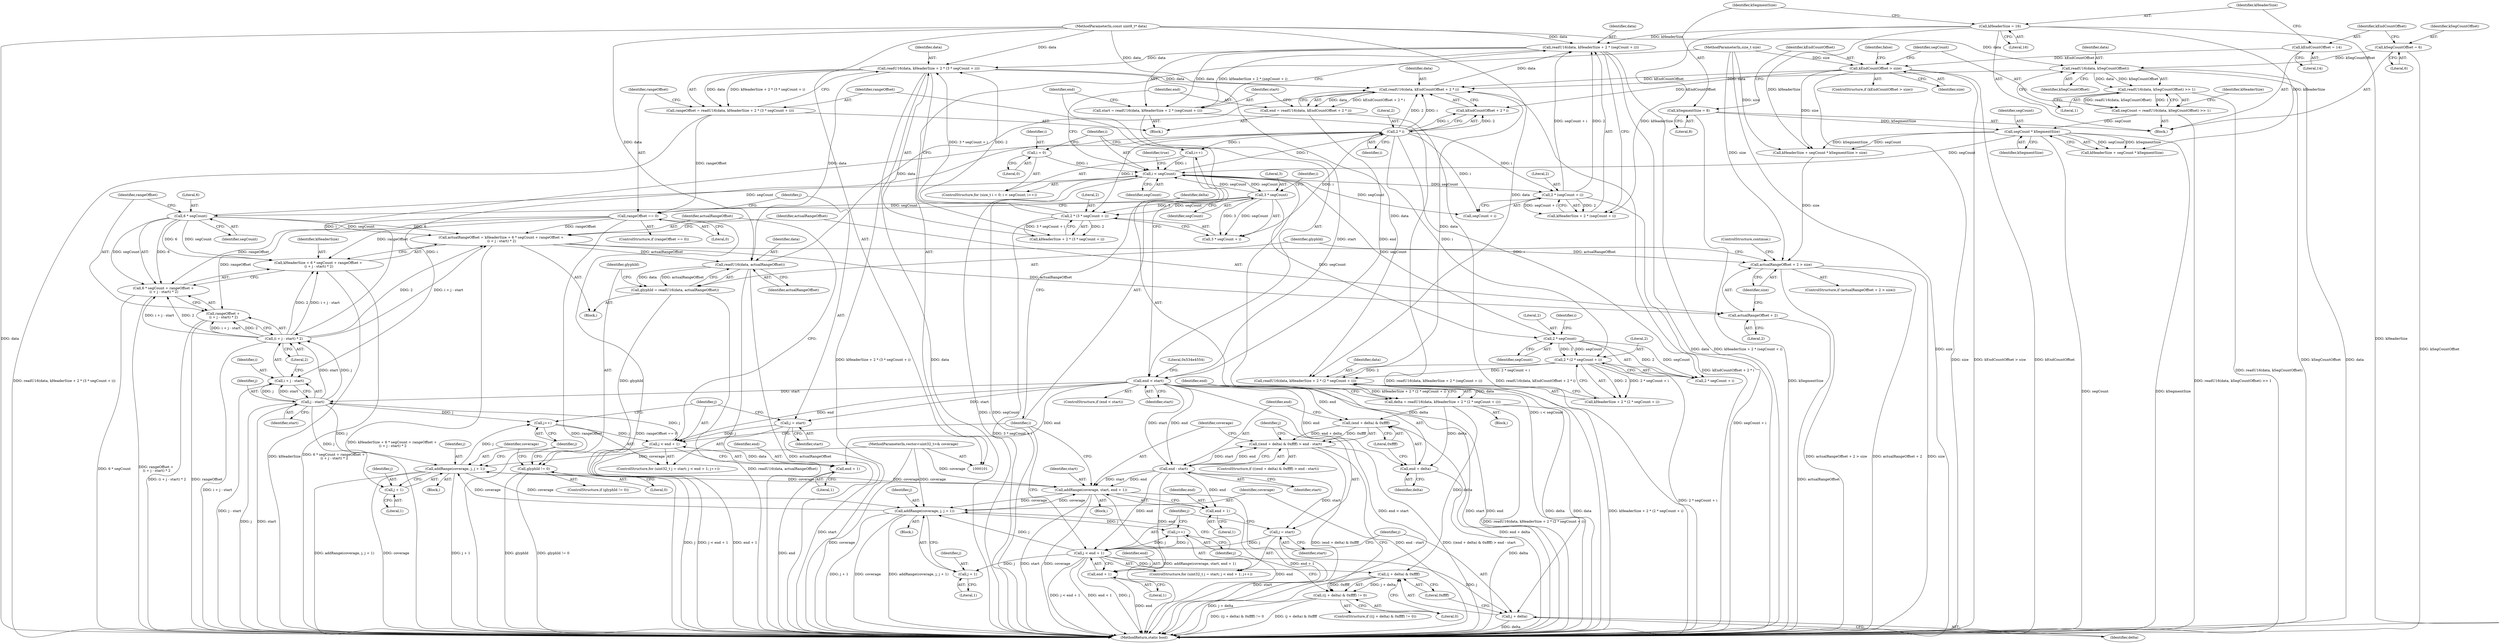 digraph "0_Android_f4785aa1947b8d22d5b19559ef1ca526d98e0e73_0@API" {
"1000172" [label="(Call,readU16(data, kHeaderSize + 2 * (segCount + i)))"];
"1000162" [label="(Call,readU16(data, kEndCountOffset + 2 * i))"];
"1000315" [label="(Call,readU16(data, actualRangeOffset))"];
"1000194" [label="(Call,readU16(data, kHeaderSize + 2 * (3 * segCount + i)))"];
"1000172" [label="(Call,readU16(data, kHeaderSize + 2 * (segCount + i)))"];
"1000103" [label="(MethodParameterIn,const uint8_t* data)"];
"1000115" [label="(Call,kHeaderSize = 16)"];
"1000176" [label="(Call,2 * (segCount + i))"];
"1000153" [label="(Call,i < segCount)"];
"1000150" [label="(Call,i = 0)"];
"1000156" [label="(Call,i++)"];
"1000166" [label="(Call,2 * i)"];
"1000141" [label="(Call,segCount * kSegmentSize)"];
"1000130" [label="(Call,segCount = readU16(data, kSegCountOffset) >> 1)"];
"1000132" [label="(Call,readU16(data, kSegCountOffset) >> 1)"];
"1000133" [label="(Call,readU16(data, kSegCountOffset))"];
"1000107" [label="(Call,kSegCountOffset = 6)"];
"1000119" [label="(Call,kSegmentSize = 8)"];
"1000292" [label="(Call,6 * segCount)"];
"1000201" [label="(Call,3 * segCount)"];
"1000220" [label="(Call,2 * segCount)"];
"1000198" [label="(Call,2 * (3 * segCount + i))"];
"1000287" [label="(Call,actualRangeOffset = kHeaderSize + 6 * segCount + rangeOffset +\n (i + j - start) * 2)"];
"1000206" [label="(Call,rangeOffset == 0)"];
"1000192" [label="(Call,rangeOffset = readU16(data, kHeaderSize + 2 * (3 * segCount + i)))"];
"1000297" [label="(Call,(i + j - start) * 2)"];
"1000300" [label="(Call,j - start)"];
"1000278" [label="(Call,j < end + 1)"];
"1000283" [label="(Call,j++)"];
"1000323" [label="(Call,addRange(coverage, j, j + 1))"];
"1000235" [label="(Call,addRange(coverage, start, end + 1))"];
"1000265" [label="(Call,addRange(coverage, j, j + 1))"];
"1000102" [label="(MethodParameterIn,vector<uint32_t>& coverage)"];
"1000248" [label="(Call,j < end + 1)"];
"1000253" [label="(Call,j++)"];
"1000245" [label="(Call,j = start)"];
"1000231" [label="(Call,end - start)"];
"1000182" [label="(Call,end < start)"];
"1000160" [label="(Call,end = readU16(data, kEndCountOffset + 2 * i))"];
"1000170" [label="(Call,start = readU16(data, kHeaderSize + 2 * (segCount + i)))"];
"1000275" [label="(Call,j = start)"];
"1000213" [label="(Call,readU16(data, kHeaderSize + 2 * (2 * segCount + i)))"];
"1000217" [label="(Call,2 * (2 * segCount + i))"];
"1000123" [label="(Call,kEndCountOffset > size)"];
"1000111" [label="(Call,kEndCountOffset = 14)"];
"1000104" [label="(MethodParameterIn,size_t size)"];
"1000226" [label="(Call,(end + delta) & 0xffff)"];
"1000225" [label="(Call,((end + delta) & 0xffff) > end - start)"];
"1000227" [label="(Call,end + delta)"];
"1000258" [label="(Call,(j + delta) & 0xffff)"];
"1000257" [label="(Call,((j + delta) & 0xffff) != 0)"];
"1000259" [label="(Call,j + delta)"];
"1000268" [label="(Call,j + 1)"];
"1000305" [label="(Call,actualRangeOffset + 2 > size)"];
"1000306" [label="(Call,actualRangeOffset + 2)"];
"1000289" [label="(Call,kHeaderSize + 6 * segCount + rangeOffset +\n (i + j - start) * 2)"];
"1000291" [label="(Call,6 * segCount + rangeOffset +\n (i + j - start) * 2)"];
"1000295" [label="(Call,rangeOffset +\n (i + j - start) * 2)"];
"1000211" [label="(Call,delta = readU16(data, kHeaderSize + 2 * (2 * segCount + i)))"];
"1000313" [label="(Call,glyphId = readU16(data, actualRangeOffset))"];
"1000319" [label="(Call,glyphId != 0)"];
"1000298" [label="(Call,i + j - start)"];
"1000326" [label="(Call,j + 1)"];
"1000238" [label="(Call,end + 1)"];
"1000250" [label="(Call,end + 1)"];
"1000280" [label="(Call,end + 1)"];
"1000292" [label="(Call,6 * segCount)"];
"1000182" [label="(Call,end < start)"];
"1000326" [label="(Call,j + 1)"];
"1000243" [label="(ControlStructure,for (uint32_t j = start; j < end + 1; j++))"];
"1000128" [label="(Identifier,false)"];
"1000315" [label="(Call,readU16(data, actualRangeOffset))"];
"1000220" [label="(Call,2 * segCount)"];
"1000258" [label="(Call,(j + delta) & 0xffff)"];
"1000311" [label="(ControlStructure,continue;)"];
"1000151" [label="(Identifier,i)"];
"1000314" [label="(Identifier,glyphId)"];
"1000257" [label="(Call,((j + delta) & 0xffff) != 0)"];
"1000273" [label="(ControlStructure,for (uint32_t j = start; j < end + 1; j++))"];
"1000232" [label="(Identifier,end)"];
"1000212" [label="(Identifier,delta)"];
"1000270" [label="(Literal,1)"];
"1000301" [label="(Identifier,j)"];
"1000117" [label="(Literal,16)"];
"1000213" [label="(Call,readU16(data, kHeaderSize + 2 * (2 * segCount + i)))"];
"1000141" [label="(Call,segCount * kSegmentSize)"];
"1000277" [label="(Identifier,start)"];
"1000219" [label="(Call,2 * segCount + i)"];
"1000156" [label="(Call,i++)"];
"1000290" [label="(Identifier,kHeaderSize)"];
"1000211" [label="(Call,delta = readU16(data, kHeaderSize + 2 * (2 * segCount + i)))"];
"1000124" [label="(Identifier,kEndCountOffset)"];
"1000178" [label="(Call,segCount + i)"];
"1000217" [label="(Call,2 * (2 * segCount + i))"];
"1000240" [label="(Literal,1)"];
"1000162" [label="(Call,readU16(data, kEndCountOffset + 2 * i))"];
"1000265" [label="(Call,addRange(coverage, j, j + 1))"];
"1000304" [label="(ControlStructure,if (actualRangeOffset + 2 > size))"];
"1000228" [label="(Identifier,end)"];
"1000275" [label="(Call,j = start)"];
"1000233" [label="(Identifier,start)"];
"1000116" [label="(Identifier,kHeaderSize)"];
"1000195" [label="(Identifier,data)"];
"1000115" [label="(Call,kHeaderSize = 16)"];
"1000154" [label="(Identifier,i)"];
"1000306" [label="(Call,actualRangeOffset + 2)"];
"1000176" [label="(Call,2 * (segCount + i))"];
"1000170" [label="(Call,start = readU16(data, kHeaderSize + 2 * (segCount + i)))"];
"1000313" [label="(Call,glyphId = readU16(data, actualRangeOffset))"];
"1000132" [label="(Call,readU16(data, kSegCountOffset) >> 1)"];
"1000234" [label="(Block,)"];
"1000209" [label="(Block,)"];
"1000328" [label="(Literal,1)"];
"1000236" [label="(Identifier,coverage)"];
"1000123" [label="(Call,kEndCountOffset > size)"];
"1000227" [label="(Call,end + delta)"];
"1000325" [label="(Identifier,j)"];
"1000287" [label="(Call,actualRangeOffset = kHeaderSize + 6 * segCount + rangeOffset +\n (i + j - start) * 2)"];
"1000321" [label="(Literal,0)"];
"1000319" [label="(Call,glyphId != 0)"];
"1000247" [label="(Identifier,start)"];
"1000177" [label="(Literal,2)"];
"1000297" [label="(Call,(i + j - start) * 2)"];
"1000331" [label="(MethodReturn,static bool)"];
"1000167" [label="(Literal,2)"];
"1000143" [label="(Identifier,kSegmentSize)"];
"1000291" [label="(Call,6 * segCount + rangeOffset +\n (i + j - start) * 2)"];
"1000215" [label="(Call,kHeaderSize + 2 * (2 * segCount + i))"];
"1000256" [label="(ControlStructure,if (((j + delta) & 0xffff) != 0))"];
"1000252" [label="(Literal,1)"];
"1000206" [label="(Call,rangeOffset == 0)"];
"1000205" [label="(ControlStructure,if (rangeOffset == 0))"];
"1000248" [label="(Call,j < end + 1)"];
"1000109" [label="(Literal,6)"];
"1000171" [label="(Identifier,start)"];
"1000323" [label="(Call,addRange(coverage, j, j + 1))"];
"1000251" [label="(Identifier,end)"];
"1000120" [label="(Identifier,kSegmentSize)"];
"1000161" [label="(Identifier,end)"];
"1000142" [label="(Identifier,segCount)"];
"1000164" [label="(Call,kEndCountOffset + 2 * i)"];
"1000119" [label="(Call,kSegmentSize = 8)"];
"1000136" [label="(Literal,1)"];
"1000309" [label="(Identifier,size)"];
"1000160" [label="(Call,end = readU16(data, kEndCountOffset + 2 * i))"];
"1000308" [label="(Literal,2)"];
"1000200" [label="(Call,3 * segCount + i)"];
"1000264" [label="(Block,)"];
"1000245" [label="(Call,j = start)"];
"1000168" [label="(Identifier,i)"];
"1000102" [label="(MethodParameterIn,vector<uint32_t>& coverage)"];
"1000226" [label="(Call,(end + delta) & 0xffff)"];
"1000263" [label="(Literal,0)"];
"1000288" [label="(Identifier,actualRangeOffset)"];
"1000192" [label="(Call,rangeOffset = readU16(data, kHeaderSize + 2 * (3 * segCount + i)))"];
"1000260" [label="(Identifier,j)"];
"1000231" [label="(Call,end - start)"];
"1000318" [label="(ControlStructure,if (glyphId != 0))"];
"1000296" [label="(Identifier,rangeOffset)"];
"1000285" [label="(Block,)"];
"1000279" [label="(Identifier,j)"];
"1000250" [label="(Call,end + 1)"];
"1000224" [label="(ControlStructure,if (((end + delta) & 0xffff) > end - start))"];
"1000330" [label="(Identifier,true)"];
"1000122" [label="(ControlStructure,if (kEndCountOffset > size))"];
"1000281" [label="(Identifier,end)"];
"1000294" [label="(Identifier,segCount)"];
"1000130" [label="(Call,segCount = readU16(data, kSegCountOffset) >> 1)"];
"1000222" [label="(Identifier,segCount)"];
"1000249" [label="(Identifier,j)"];
"1000155" [label="(Identifier,segCount)"];
"1000157" [label="(Identifier,i)"];
"1000303" [label="(Literal,2)"];
"1000111" [label="(Call,kEndCountOffset = 14)"];
"1000204" [label="(Identifier,i)"];
"1000104" [label="(MethodParameterIn,size_t size)"];
"1000305" [label="(Call,actualRangeOffset + 2 > size)"];
"1000148" [label="(ControlStructure,for (size_t i = 0; i < segCount; i++))"];
"1000108" [label="(Identifier,kSegCountOffset)"];
"1000289" [label="(Call,kHeaderSize + 6 * segCount + rangeOffset +\n (i + j - start) * 2)"];
"1000230" [label="(Literal,0xffff)"];
"1000320" [label="(Identifier,glyphId)"];
"1000183" [label="(Identifier,end)"];
"1000299" [label="(Identifier,i)"];
"1000153" [label="(Call,i < segCount)"];
"1000133" [label="(Call,readU16(data, kSegCountOffset))"];
"1000300" [label="(Call,j - start)"];
"1000131" [label="(Identifier,segCount)"];
"1000107" [label="(Call,kSegCountOffset = 6)"];
"1000103" [label="(MethodParameterIn,const uint8_t* data)"];
"1000282" [label="(Literal,1)"];
"1000269" [label="(Identifier,j)"];
"1000253" [label="(Call,j++)"];
"1000268" [label="(Call,j + 1)"];
"1000283" [label="(Call,j++)"];
"1000134" [label="(Identifier,data)"];
"1000280" [label="(Call,end + 1)"];
"1000174" [label="(Call,kHeaderSize + 2 * (segCount + i))"];
"1000152" [label="(Literal,0)"];
"1000276" [label="(Identifier,j)"];
"1000317" [label="(Identifier,actualRangeOffset)"];
"1000105" [label="(Block,)"];
"1000150" [label="(Call,i = 0)"];
"1000259" [label="(Call,j + delta)"];
"1000158" [label="(Block,)"];
"1000208" [label="(Literal,0)"];
"1000262" [label="(Literal,0xffff)"];
"1000121" [label="(Literal,8)"];
"1000324" [label="(Identifier,coverage)"];
"1000254" [label="(Identifier,j)"];
"1000278" [label="(Call,j < end + 1)"];
"1000327" [label="(Identifier,j)"];
"1000139" [label="(Call,kHeaderSize + segCount * kSegmentSize)"];
"1000166" [label="(Call,2 * i)"];
"1000307" [label="(Identifier,actualRangeOffset)"];
"1000198" [label="(Call,2 * (3 * segCount + i))"];
"1000196" [label="(Call,kHeaderSize + 2 * (3 * segCount + i))"];
"1000316" [label="(Identifier,data)"];
"1000221" [label="(Literal,2)"];
"1000267" [label="(Identifier,j)"];
"1000246" [label="(Identifier,j)"];
"1000223" [label="(Identifier,i)"];
"1000194" [label="(Call,readU16(data, kHeaderSize + 2 * (3 * segCount + i)))"];
"1000284" [label="(Identifier,j)"];
"1000225" [label="(Call,((end + delta) & 0xffff) > end - start)"];
"1000295" [label="(Call,rangeOffset +\n (i + j - start) * 2)"];
"1000140" [label="(Identifier,kHeaderSize)"];
"1000113" [label="(Literal,14)"];
"1000184" [label="(Identifier,start)"];
"1000138" [label="(Call,kHeaderSize + segCount * kSegmentSize > size)"];
"1000135" [label="(Identifier,kSegCountOffset)"];
"1000214" [label="(Identifier,data)"];
"1000203" [label="(Identifier,segCount)"];
"1000298" [label="(Call,i + j - start)"];
"1000237" [label="(Identifier,start)"];
"1000229" [label="(Identifier,delta)"];
"1000266" [label="(Identifier,coverage)"];
"1000207" [label="(Identifier,rangeOffset)"];
"1000187" [label="(Literal,0x534e4554)"];
"1000125" [label="(Identifier,size)"];
"1000112" [label="(Identifier,kEndCountOffset)"];
"1000293" [label="(Literal,6)"];
"1000163" [label="(Identifier,data)"];
"1000322" [label="(Block,)"];
"1000235" [label="(Call,addRange(coverage, start, end + 1))"];
"1000202" [label="(Literal,3)"];
"1000238" [label="(Call,end + 1)"];
"1000201" [label="(Call,3 * segCount)"];
"1000261" [label="(Identifier,delta)"];
"1000173" [label="(Identifier,data)"];
"1000218" [label="(Literal,2)"];
"1000172" [label="(Call,readU16(data, kHeaderSize + 2 * (segCount + i)))"];
"1000199" [label="(Literal,2)"];
"1000193" [label="(Identifier,rangeOffset)"];
"1000302" [label="(Identifier,start)"];
"1000239" [label="(Identifier,end)"];
"1000181" [label="(ControlStructure,if (end < start))"];
"1000172" -> "1000170"  [label="AST: "];
"1000172" -> "1000174"  [label="CFG: "];
"1000173" -> "1000172"  [label="AST: "];
"1000174" -> "1000172"  [label="AST: "];
"1000170" -> "1000172"  [label="CFG: "];
"1000172" -> "1000331"  [label="DDG: data"];
"1000172" -> "1000331"  [label="DDG: kHeaderSize + 2 * (segCount + i)"];
"1000172" -> "1000170"  [label="DDG: data"];
"1000172" -> "1000170"  [label="DDG: kHeaderSize + 2 * (segCount + i)"];
"1000162" -> "1000172"  [label="DDG: data"];
"1000103" -> "1000172"  [label="DDG: data"];
"1000115" -> "1000172"  [label="DDG: kHeaderSize"];
"1000176" -> "1000172"  [label="DDG: 2"];
"1000176" -> "1000172"  [label="DDG: segCount + i"];
"1000172" -> "1000194"  [label="DDG: data"];
"1000162" -> "1000160"  [label="AST: "];
"1000162" -> "1000164"  [label="CFG: "];
"1000163" -> "1000162"  [label="AST: "];
"1000164" -> "1000162"  [label="AST: "];
"1000160" -> "1000162"  [label="CFG: "];
"1000162" -> "1000331"  [label="DDG: kEndCountOffset + 2 * i"];
"1000162" -> "1000160"  [label="DDG: data"];
"1000162" -> "1000160"  [label="DDG: kEndCountOffset + 2 * i"];
"1000315" -> "1000162"  [label="DDG: data"];
"1000213" -> "1000162"  [label="DDG: data"];
"1000194" -> "1000162"  [label="DDG: data"];
"1000133" -> "1000162"  [label="DDG: data"];
"1000103" -> "1000162"  [label="DDG: data"];
"1000123" -> "1000162"  [label="DDG: kEndCountOffset"];
"1000166" -> "1000162"  [label="DDG: 2"];
"1000166" -> "1000162"  [label="DDG: i"];
"1000315" -> "1000313"  [label="AST: "];
"1000315" -> "1000317"  [label="CFG: "];
"1000316" -> "1000315"  [label="AST: "];
"1000317" -> "1000315"  [label="AST: "];
"1000313" -> "1000315"  [label="CFG: "];
"1000315" -> "1000331"  [label="DDG: data"];
"1000315" -> "1000331"  [label="DDG: actualRangeOffset"];
"1000315" -> "1000313"  [label="DDG: data"];
"1000315" -> "1000313"  [label="DDG: actualRangeOffset"];
"1000194" -> "1000315"  [label="DDG: data"];
"1000103" -> "1000315"  [label="DDG: data"];
"1000287" -> "1000315"  [label="DDG: actualRangeOffset"];
"1000194" -> "1000192"  [label="AST: "];
"1000194" -> "1000196"  [label="CFG: "];
"1000195" -> "1000194"  [label="AST: "];
"1000196" -> "1000194"  [label="AST: "];
"1000192" -> "1000194"  [label="CFG: "];
"1000194" -> "1000331"  [label="DDG: data"];
"1000194" -> "1000331"  [label="DDG: kHeaderSize + 2 * (3 * segCount + i)"];
"1000194" -> "1000192"  [label="DDG: data"];
"1000194" -> "1000192"  [label="DDG: kHeaderSize + 2 * (3 * segCount + i)"];
"1000103" -> "1000194"  [label="DDG: data"];
"1000198" -> "1000194"  [label="DDG: 2"];
"1000198" -> "1000194"  [label="DDG: 3 * segCount + i"];
"1000194" -> "1000213"  [label="DDG: data"];
"1000103" -> "1000101"  [label="AST: "];
"1000103" -> "1000331"  [label="DDG: data"];
"1000103" -> "1000133"  [label="DDG: data"];
"1000103" -> "1000213"  [label="DDG: data"];
"1000115" -> "1000105"  [label="AST: "];
"1000115" -> "1000117"  [label="CFG: "];
"1000116" -> "1000115"  [label="AST: "];
"1000117" -> "1000115"  [label="AST: "];
"1000120" -> "1000115"  [label="CFG: "];
"1000115" -> "1000331"  [label="DDG: kHeaderSize"];
"1000115" -> "1000138"  [label="DDG: kHeaderSize"];
"1000115" -> "1000139"  [label="DDG: kHeaderSize"];
"1000115" -> "1000174"  [label="DDG: kHeaderSize"];
"1000176" -> "1000174"  [label="AST: "];
"1000176" -> "1000178"  [label="CFG: "];
"1000177" -> "1000176"  [label="AST: "];
"1000178" -> "1000176"  [label="AST: "];
"1000174" -> "1000176"  [label="CFG: "];
"1000176" -> "1000331"  [label="DDG: segCount + i"];
"1000176" -> "1000174"  [label="DDG: 2"];
"1000176" -> "1000174"  [label="DDG: segCount + i"];
"1000153" -> "1000176"  [label="DDG: segCount"];
"1000166" -> "1000176"  [label="DDG: i"];
"1000153" -> "1000148"  [label="AST: "];
"1000153" -> "1000155"  [label="CFG: "];
"1000154" -> "1000153"  [label="AST: "];
"1000155" -> "1000153"  [label="AST: "];
"1000161" -> "1000153"  [label="CFG: "];
"1000330" -> "1000153"  [label="CFG: "];
"1000153" -> "1000331"  [label="DDG: segCount"];
"1000153" -> "1000331"  [label="DDG: i < segCount"];
"1000153" -> "1000331"  [label="DDG: i"];
"1000150" -> "1000153"  [label="DDG: i"];
"1000156" -> "1000153"  [label="DDG: i"];
"1000141" -> "1000153"  [label="DDG: segCount"];
"1000292" -> "1000153"  [label="DDG: segCount"];
"1000201" -> "1000153"  [label="DDG: segCount"];
"1000220" -> "1000153"  [label="DDG: segCount"];
"1000153" -> "1000166"  [label="DDG: i"];
"1000153" -> "1000178"  [label="DDG: segCount"];
"1000153" -> "1000201"  [label="DDG: segCount"];
"1000150" -> "1000148"  [label="AST: "];
"1000150" -> "1000152"  [label="CFG: "];
"1000151" -> "1000150"  [label="AST: "];
"1000152" -> "1000150"  [label="AST: "];
"1000154" -> "1000150"  [label="CFG: "];
"1000156" -> "1000148"  [label="AST: "];
"1000156" -> "1000157"  [label="CFG: "];
"1000157" -> "1000156"  [label="AST: "];
"1000154" -> "1000156"  [label="CFG: "];
"1000166" -> "1000156"  [label="DDG: i"];
"1000166" -> "1000164"  [label="AST: "];
"1000166" -> "1000168"  [label="CFG: "];
"1000167" -> "1000166"  [label="AST: "];
"1000168" -> "1000166"  [label="AST: "];
"1000164" -> "1000166"  [label="CFG: "];
"1000166" -> "1000164"  [label="DDG: 2"];
"1000166" -> "1000164"  [label="DDG: i"];
"1000166" -> "1000178"  [label="DDG: i"];
"1000166" -> "1000198"  [label="DDG: i"];
"1000166" -> "1000200"  [label="DDG: i"];
"1000166" -> "1000217"  [label="DDG: i"];
"1000166" -> "1000219"  [label="DDG: i"];
"1000166" -> "1000297"  [label="DDG: i"];
"1000166" -> "1000298"  [label="DDG: i"];
"1000141" -> "1000139"  [label="AST: "];
"1000141" -> "1000143"  [label="CFG: "];
"1000142" -> "1000141"  [label="AST: "];
"1000143" -> "1000141"  [label="AST: "];
"1000139" -> "1000141"  [label="CFG: "];
"1000141" -> "1000331"  [label="DDG: segCount"];
"1000141" -> "1000331"  [label="DDG: kSegmentSize"];
"1000141" -> "1000138"  [label="DDG: segCount"];
"1000141" -> "1000138"  [label="DDG: kSegmentSize"];
"1000141" -> "1000139"  [label="DDG: segCount"];
"1000141" -> "1000139"  [label="DDG: kSegmentSize"];
"1000130" -> "1000141"  [label="DDG: segCount"];
"1000119" -> "1000141"  [label="DDG: kSegmentSize"];
"1000130" -> "1000105"  [label="AST: "];
"1000130" -> "1000132"  [label="CFG: "];
"1000131" -> "1000130"  [label="AST: "];
"1000132" -> "1000130"  [label="AST: "];
"1000140" -> "1000130"  [label="CFG: "];
"1000130" -> "1000331"  [label="DDG: readU16(data, kSegCountOffset) >> 1"];
"1000132" -> "1000130"  [label="DDG: readU16(data, kSegCountOffset)"];
"1000132" -> "1000130"  [label="DDG: 1"];
"1000132" -> "1000136"  [label="CFG: "];
"1000133" -> "1000132"  [label="AST: "];
"1000136" -> "1000132"  [label="AST: "];
"1000132" -> "1000331"  [label="DDG: readU16(data, kSegCountOffset)"];
"1000133" -> "1000132"  [label="DDG: data"];
"1000133" -> "1000132"  [label="DDG: kSegCountOffset"];
"1000133" -> "1000135"  [label="CFG: "];
"1000134" -> "1000133"  [label="AST: "];
"1000135" -> "1000133"  [label="AST: "];
"1000136" -> "1000133"  [label="CFG: "];
"1000133" -> "1000331"  [label="DDG: data"];
"1000133" -> "1000331"  [label="DDG: kSegCountOffset"];
"1000107" -> "1000133"  [label="DDG: kSegCountOffset"];
"1000107" -> "1000105"  [label="AST: "];
"1000107" -> "1000109"  [label="CFG: "];
"1000108" -> "1000107"  [label="AST: "];
"1000109" -> "1000107"  [label="AST: "];
"1000112" -> "1000107"  [label="CFG: "];
"1000107" -> "1000331"  [label="DDG: kSegCountOffset"];
"1000119" -> "1000105"  [label="AST: "];
"1000119" -> "1000121"  [label="CFG: "];
"1000120" -> "1000119"  [label="AST: "];
"1000121" -> "1000119"  [label="AST: "];
"1000124" -> "1000119"  [label="CFG: "];
"1000119" -> "1000331"  [label="DDG: kSegmentSize"];
"1000292" -> "1000291"  [label="AST: "];
"1000292" -> "1000294"  [label="CFG: "];
"1000293" -> "1000292"  [label="AST: "];
"1000294" -> "1000292"  [label="AST: "];
"1000296" -> "1000292"  [label="CFG: "];
"1000292" -> "1000287"  [label="DDG: 6"];
"1000292" -> "1000287"  [label="DDG: segCount"];
"1000292" -> "1000289"  [label="DDG: 6"];
"1000292" -> "1000289"  [label="DDG: segCount"];
"1000292" -> "1000291"  [label="DDG: 6"];
"1000292" -> "1000291"  [label="DDG: segCount"];
"1000201" -> "1000292"  [label="DDG: segCount"];
"1000201" -> "1000200"  [label="AST: "];
"1000201" -> "1000203"  [label="CFG: "];
"1000202" -> "1000201"  [label="AST: "];
"1000203" -> "1000201"  [label="AST: "];
"1000204" -> "1000201"  [label="CFG: "];
"1000201" -> "1000198"  [label="DDG: 3"];
"1000201" -> "1000198"  [label="DDG: segCount"];
"1000201" -> "1000200"  [label="DDG: 3"];
"1000201" -> "1000200"  [label="DDG: segCount"];
"1000201" -> "1000220"  [label="DDG: segCount"];
"1000220" -> "1000219"  [label="AST: "];
"1000220" -> "1000222"  [label="CFG: "];
"1000221" -> "1000220"  [label="AST: "];
"1000222" -> "1000220"  [label="AST: "];
"1000223" -> "1000220"  [label="CFG: "];
"1000220" -> "1000217"  [label="DDG: 2"];
"1000220" -> "1000217"  [label="DDG: segCount"];
"1000220" -> "1000219"  [label="DDG: 2"];
"1000220" -> "1000219"  [label="DDG: segCount"];
"1000198" -> "1000196"  [label="AST: "];
"1000198" -> "1000200"  [label="CFG: "];
"1000199" -> "1000198"  [label="AST: "];
"1000200" -> "1000198"  [label="AST: "];
"1000196" -> "1000198"  [label="CFG: "];
"1000198" -> "1000331"  [label="DDG: 3 * segCount + i"];
"1000198" -> "1000196"  [label="DDG: 2"];
"1000198" -> "1000196"  [label="DDG: 3 * segCount + i"];
"1000287" -> "1000285"  [label="AST: "];
"1000287" -> "1000289"  [label="CFG: "];
"1000288" -> "1000287"  [label="AST: "];
"1000289" -> "1000287"  [label="AST: "];
"1000307" -> "1000287"  [label="CFG: "];
"1000287" -> "1000331"  [label="DDG: kHeaderSize + 6 * segCount + rangeOffset +\n (i + j - start) * 2"];
"1000206" -> "1000287"  [label="DDG: rangeOffset"];
"1000297" -> "1000287"  [label="DDG: i + j - start"];
"1000297" -> "1000287"  [label="DDG: 2"];
"1000287" -> "1000305"  [label="DDG: actualRangeOffset"];
"1000287" -> "1000306"  [label="DDG: actualRangeOffset"];
"1000206" -> "1000205"  [label="AST: "];
"1000206" -> "1000208"  [label="CFG: "];
"1000207" -> "1000206"  [label="AST: "];
"1000208" -> "1000206"  [label="AST: "];
"1000212" -> "1000206"  [label="CFG: "];
"1000276" -> "1000206"  [label="CFG: "];
"1000206" -> "1000331"  [label="DDG: rangeOffset == 0"];
"1000206" -> "1000331"  [label="DDG: rangeOffset"];
"1000192" -> "1000206"  [label="DDG: rangeOffset"];
"1000206" -> "1000289"  [label="DDG: rangeOffset"];
"1000206" -> "1000291"  [label="DDG: rangeOffset"];
"1000206" -> "1000295"  [label="DDG: rangeOffset"];
"1000192" -> "1000158"  [label="AST: "];
"1000193" -> "1000192"  [label="AST: "];
"1000207" -> "1000192"  [label="CFG: "];
"1000192" -> "1000331"  [label="DDG: readU16(data, kHeaderSize + 2 * (3 * segCount + i))"];
"1000297" -> "1000295"  [label="AST: "];
"1000297" -> "1000303"  [label="CFG: "];
"1000298" -> "1000297"  [label="AST: "];
"1000303" -> "1000297"  [label="AST: "];
"1000295" -> "1000297"  [label="CFG: "];
"1000297" -> "1000331"  [label="DDG: i + j - start"];
"1000297" -> "1000289"  [label="DDG: i + j - start"];
"1000297" -> "1000289"  [label="DDG: 2"];
"1000297" -> "1000291"  [label="DDG: i + j - start"];
"1000297" -> "1000291"  [label="DDG: 2"];
"1000297" -> "1000295"  [label="DDG: i + j - start"];
"1000297" -> "1000295"  [label="DDG: 2"];
"1000300" -> "1000297"  [label="DDG: j"];
"1000300" -> "1000297"  [label="DDG: start"];
"1000300" -> "1000298"  [label="AST: "];
"1000300" -> "1000302"  [label="CFG: "];
"1000301" -> "1000300"  [label="AST: "];
"1000302" -> "1000300"  [label="AST: "];
"1000298" -> "1000300"  [label="CFG: "];
"1000300" -> "1000331"  [label="DDG: j"];
"1000300" -> "1000331"  [label="DDG: start"];
"1000300" -> "1000283"  [label="DDG: j"];
"1000300" -> "1000298"  [label="DDG: j"];
"1000300" -> "1000298"  [label="DDG: start"];
"1000278" -> "1000300"  [label="DDG: j"];
"1000182" -> "1000300"  [label="DDG: start"];
"1000300" -> "1000323"  [label="DDG: j"];
"1000300" -> "1000326"  [label="DDG: j"];
"1000278" -> "1000273"  [label="AST: "];
"1000278" -> "1000280"  [label="CFG: "];
"1000279" -> "1000278"  [label="AST: "];
"1000280" -> "1000278"  [label="AST: "];
"1000288" -> "1000278"  [label="CFG: "];
"1000157" -> "1000278"  [label="CFG: "];
"1000278" -> "1000331"  [label="DDG: end + 1"];
"1000278" -> "1000331"  [label="DDG: j < end + 1"];
"1000278" -> "1000331"  [label="DDG: j"];
"1000283" -> "1000278"  [label="DDG: j"];
"1000275" -> "1000278"  [label="DDG: j"];
"1000182" -> "1000278"  [label="DDG: end"];
"1000283" -> "1000273"  [label="AST: "];
"1000283" -> "1000284"  [label="CFG: "];
"1000284" -> "1000283"  [label="AST: "];
"1000279" -> "1000283"  [label="CFG: "];
"1000323" -> "1000283"  [label="DDG: j"];
"1000323" -> "1000322"  [label="AST: "];
"1000323" -> "1000326"  [label="CFG: "];
"1000324" -> "1000323"  [label="AST: "];
"1000325" -> "1000323"  [label="AST: "];
"1000326" -> "1000323"  [label="AST: "];
"1000284" -> "1000323"  [label="CFG: "];
"1000323" -> "1000331"  [label="DDG: j + 1"];
"1000323" -> "1000331"  [label="DDG: coverage"];
"1000323" -> "1000331"  [label="DDG: addRange(coverage, j, j + 1)"];
"1000323" -> "1000235"  [label="DDG: coverage"];
"1000323" -> "1000265"  [label="DDG: coverage"];
"1000235" -> "1000323"  [label="DDG: coverage"];
"1000265" -> "1000323"  [label="DDG: coverage"];
"1000102" -> "1000323"  [label="DDG: coverage"];
"1000235" -> "1000234"  [label="AST: "];
"1000235" -> "1000238"  [label="CFG: "];
"1000236" -> "1000235"  [label="AST: "];
"1000237" -> "1000235"  [label="AST: "];
"1000238" -> "1000235"  [label="AST: "];
"1000157" -> "1000235"  [label="CFG: "];
"1000235" -> "1000331"  [label="DDG: start"];
"1000235" -> "1000331"  [label="DDG: coverage"];
"1000235" -> "1000331"  [label="DDG: addRange(coverage, start, end + 1)"];
"1000235" -> "1000331"  [label="DDG: end + 1"];
"1000265" -> "1000235"  [label="DDG: coverage"];
"1000102" -> "1000235"  [label="DDG: coverage"];
"1000231" -> "1000235"  [label="DDG: start"];
"1000231" -> "1000235"  [label="DDG: end"];
"1000235" -> "1000265"  [label="DDG: coverage"];
"1000265" -> "1000264"  [label="AST: "];
"1000265" -> "1000268"  [label="CFG: "];
"1000266" -> "1000265"  [label="AST: "];
"1000267" -> "1000265"  [label="AST: "];
"1000268" -> "1000265"  [label="AST: "];
"1000254" -> "1000265"  [label="CFG: "];
"1000265" -> "1000331"  [label="DDG: addRange(coverage, j, j + 1)"];
"1000265" -> "1000331"  [label="DDG: j + 1"];
"1000265" -> "1000331"  [label="DDG: coverage"];
"1000265" -> "1000253"  [label="DDG: j"];
"1000102" -> "1000265"  [label="DDG: coverage"];
"1000248" -> "1000265"  [label="DDG: j"];
"1000102" -> "1000101"  [label="AST: "];
"1000102" -> "1000331"  [label="DDG: coverage"];
"1000248" -> "1000243"  [label="AST: "];
"1000248" -> "1000250"  [label="CFG: "];
"1000249" -> "1000248"  [label="AST: "];
"1000250" -> "1000248"  [label="AST: "];
"1000260" -> "1000248"  [label="CFG: "];
"1000157" -> "1000248"  [label="CFG: "];
"1000248" -> "1000331"  [label="DDG: j < end + 1"];
"1000248" -> "1000331"  [label="DDG: end + 1"];
"1000248" -> "1000331"  [label="DDG: j"];
"1000253" -> "1000248"  [label="DDG: j"];
"1000245" -> "1000248"  [label="DDG: j"];
"1000231" -> "1000248"  [label="DDG: end"];
"1000248" -> "1000253"  [label="DDG: j"];
"1000248" -> "1000258"  [label="DDG: j"];
"1000248" -> "1000259"  [label="DDG: j"];
"1000248" -> "1000268"  [label="DDG: j"];
"1000253" -> "1000243"  [label="AST: "];
"1000253" -> "1000254"  [label="CFG: "];
"1000254" -> "1000253"  [label="AST: "];
"1000249" -> "1000253"  [label="CFG: "];
"1000245" -> "1000243"  [label="AST: "];
"1000245" -> "1000247"  [label="CFG: "];
"1000246" -> "1000245"  [label="AST: "];
"1000247" -> "1000245"  [label="AST: "];
"1000249" -> "1000245"  [label="CFG: "];
"1000245" -> "1000331"  [label="DDG: start"];
"1000231" -> "1000245"  [label="DDG: start"];
"1000231" -> "1000225"  [label="AST: "];
"1000231" -> "1000233"  [label="CFG: "];
"1000232" -> "1000231"  [label="AST: "];
"1000233" -> "1000231"  [label="AST: "];
"1000225" -> "1000231"  [label="CFG: "];
"1000231" -> "1000225"  [label="DDG: end"];
"1000231" -> "1000225"  [label="DDG: start"];
"1000182" -> "1000231"  [label="DDG: end"];
"1000182" -> "1000231"  [label="DDG: start"];
"1000231" -> "1000238"  [label="DDG: end"];
"1000231" -> "1000250"  [label="DDG: end"];
"1000182" -> "1000181"  [label="AST: "];
"1000182" -> "1000184"  [label="CFG: "];
"1000183" -> "1000182"  [label="AST: "];
"1000184" -> "1000182"  [label="AST: "];
"1000187" -> "1000182"  [label="CFG: "];
"1000193" -> "1000182"  [label="CFG: "];
"1000182" -> "1000331"  [label="DDG: end < start"];
"1000182" -> "1000331"  [label="DDG: start"];
"1000182" -> "1000331"  [label="DDG: end"];
"1000160" -> "1000182"  [label="DDG: end"];
"1000170" -> "1000182"  [label="DDG: start"];
"1000182" -> "1000226"  [label="DDG: end"];
"1000182" -> "1000227"  [label="DDG: end"];
"1000182" -> "1000275"  [label="DDG: start"];
"1000182" -> "1000280"  [label="DDG: end"];
"1000160" -> "1000158"  [label="AST: "];
"1000161" -> "1000160"  [label="AST: "];
"1000171" -> "1000160"  [label="CFG: "];
"1000160" -> "1000331"  [label="DDG: readU16(data, kEndCountOffset + 2 * i)"];
"1000170" -> "1000158"  [label="AST: "];
"1000171" -> "1000170"  [label="AST: "];
"1000183" -> "1000170"  [label="CFG: "];
"1000170" -> "1000331"  [label="DDG: readU16(data, kHeaderSize + 2 * (segCount + i))"];
"1000275" -> "1000273"  [label="AST: "];
"1000275" -> "1000277"  [label="CFG: "];
"1000276" -> "1000275"  [label="AST: "];
"1000277" -> "1000275"  [label="AST: "];
"1000279" -> "1000275"  [label="CFG: "];
"1000275" -> "1000331"  [label="DDG: start"];
"1000213" -> "1000211"  [label="AST: "];
"1000213" -> "1000215"  [label="CFG: "];
"1000214" -> "1000213"  [label="AST: "];
"1000215" -> "1000213"  [label="AST: "];
"1000211" -> "1000213"  [label="CFG: "];
"1000213" -> "1000331"  [label="DDG: data"];
"1000213" -> "1000331"  [label="DDG: kHeaderSize + 2 * (2 * segCount + i)"];
"1000213" -> "1000211"  [label="DDG: data"];
"1000213" -> "1000211"  [label="DDG: kHeaderSize + 2 * (2 * segCount + i)"];
"1000217" -> "1000213"  [label="DDG: 2"];
"1000217" -> "1000213"  [label="DDG: 2 * segCount + i"];
"1000217" -> "1000215"  [label="AST: "];
"1000217" -> "1000219"  [label="CFG: "];
"1000218" -> "1000217"  [label="AST: "];
"1000219" -> "1000217"  [label="AST: "];
"1000215" -> "1000217"  [label="CFG: "];
"1000217" -> "1000331"  [label="DDG: 2 * segCount + i"];
"1000217" -> "1000215"  [label="DDG: 2"];
"1000217" -> "1000215"  [label="DDG: 2 * segCount + i"];
"1000123" -> "1000122"  [label="AST: "];
"1000123" -> "1000125"  [label="CFG: "];
"1000124" -> "1000123"  [label="AST: "];
"1000125" -> "1000123"  [label="AST: "];
"1000128" -> "1000123"  [label="CFG: "];
"1000131" -> "1000123"  [label="CFG: "];
"1000123" -> "1000331"  [label="DDG: size"];
"1000123" -> "1000331"  [label="DDG: kEndCountOffset > size"];
"1000123" -> "1000331"  [label="DDG: kEndCountOffset"];
"1000111" -> "1000123"  [label="DDG: kEndCountOffset"];
"1000104" -> "1000123"  [label="DDG: size"];
"1000123" -> "1000138"  [label="DDG: size"];
"1000123" -> "1000164"  [label="DDG: kEndCountOffset"];
"1000111" -> "1000105"  [label="AST: "];
"1000111" -> "1000113"  [label="CFG: "];
"1000112" -> "1000111"  [label="AST: "];
"1000113" -> "1000111"  [label="AST: "];
"1000116" -> "1000111"  [label="CFG: "];
"1000104" -> "1000101"  [label="AST: "];
"1000104" -> "1000331"  [label="DDG: size"];
"1000104" -> "1000138"  [label="DDG: size"];
"1000104" -> "1000305"  [label="DDG: size"];
"1000226" -> "1000225"  [label="AST: "];
"1000226" -> "1000230"  [label="CFG: "];
"1000227" -> "1000226"  [label="AST: "];
"1000230" -> "1000226"  [label="AST: "];
"1000232" -> "1000226"  [label="CFG: "];
"1000226" -> "1000331"  [label="DDG: end + delta"];
"1000226" -> "1000225"  [label="DDG: end + delta"];
"1000226" -> "1000225"  [label="DDG: 0xffff"];
"1000211" -> "1000226"  [label="DDG: delta"];
"1000225" -> "1000224"  [label="AST: "];
"1000236" -> "1000225"  [label="CFG: "];
"1000246" -> "1000225"  [label="CFG: "];
"1000225" -> "1000331"  [label="DDG: ((end + delta) & 0xffff) > end - start"];
"1000225" -> "1000331"  [label="DDG: (end + delta) & 0xffff"];
"1000225" -> "1000331"  [label="DDG: end - start"];
"1000227" -> "1000229"  [label="CFG: "];
"1000228" -> "1000227"  [label="AST: "];
"1000229" -> "1000227"  [label="AST: "];
"1000230" -> "1000227"  [label="CFG: "];
"1000227" -> "1000331"  [label="DDG: delta"];
"1000211" -> "1000227"  [label="DDG: delta"];
"1000258" -> "1000257"  [label="AST: "];
"1000258" -> "1000262"  [label="CFG: "];
"1000259" -> "1000258"  [label="AST: "];
"1000262" -> "1000258"  [label="AST: "];
"1000263" -> "1000258"  [label="CFG: "];
"1000258" -> "1000331"  [label="DDG: j + delta"];
"1000258" -> "1000257"  [label="DDG: j + delta"];
"1000258" -> "1000257"  [label="DDG: 0xffff"];
"1000211" -> "1000258"  [label="DDG: delta"];
"1000257" -> "1000256"  [label="AST: "];
"1000257" -> "1000263"  [label="CFG: "];
"1000263" -> "1000257"  [label="AST: "];
"1000266" -> "1000257"  [label="CFG: "];
"1000254" -> "1000257"  [label="CFG: "];
"1000257" -> "1000331"  [label="DDG: (j + delta) & 0xffff"];
"1000257" -> "1000331"  [label="DDG: ((j + delta) & 0xffff) != 0"];
"1000259" -> "1000261"  [label="CFG: "];
"1000260" -> "1000259"  [label="AST: "];
"1000261" -> "1000259"  [label="AST: "];
"1000262" -> "1000259"  [label="CFG: "];
"1000259" -> "1000331"  [label="DDG: delta"];
"1000211" -> "1000259"  [label="DDG: delta"];
"1000268" -> "1000270"  [label="CFG: "];
"1000269" -> "1000268"  [label="AST: "];
"1000270" -> "1000268"  [label="AST: "];
"1000305" -> "1000304"  [label="AST: "];
"1000305" -> "1000309"  [label="CFG: "];
"1000306" -> "1000305"  [label="AST: "];
"1000309" -> "1000305"  [label="AST: "];
"1000311" -> "1000305"  [label="CFG: "];
"1000314" -> "1000305"  [label="CFG: "];
"1000305" -> "1000331"  [label="DDG: size"];
"1000305" -> "1000331"  [label="DDG: actualRangeOffset + 2 > size"];
"1000305" -> "1000331"  [label="DDG: actualRangeOffset + 2"];
"1000138" -> "1000305"  [label="DDG: size"];
"1000306" -> "1000308"  [label="CFG: "];
"1000307" -> "1000306"  [label="AST: "];
"1000308" -> "1000306"  [label="AST: "];
"1000309" -> "1000306"  [label="CFG: "];
"1000306" -> "1000331"  [label="DDG: actualRangeOffset"];
"1000289" -> "1000291"  [label="CFG: "];
"1000290" -> "1000289"  [label="AST: "];
"1000291" -> "1000289"  [label="AST: "];
"1000289" -> "1000331"  [label="DDG: 6 * segCount + rangeOffset +\n (i + j - start) * 2"];
"1000289" -> "1000331"  [label="DDG: kHeaderSize"];
"1000291" -> "1000295"  [label="CFG: "];
"1000295" -> "1000291"  [label="AST: "];
"1000291" -> "1000331"  [label="DDG: 6 * segCount"];
"1000291" -> "1000331"  [label="DDG: rangeOffset +\n (i + j - start) * 2"];
"1000296" -> "1000295"  [label="AST: "];
"1000295" -> "1000331"  [label="DDG: rangeOffset"];
"1000295" -> "1000331"  [label="DDG: (i + j - start) * 2"];
"1000211" -> "1000209"  [label="AST: "];
"1000212" -> "1000211"  [label="AST: "];
"1000228" -> "1000211"  [label="CFG: "];
"1000211" -> "1000331"  [label="DDG: readU16(data, kHeaderSize + 2 * (2 * segCount + i))"];
"1000313" -> "1000285"  [label="AST: "];
"1000314" -> "1000313"  [label="AST: "];
"1000320" -> "1000313"  [label="CFG: "];
"1000313" -> "1000331"  [label="DDG: readU16(data, actualRangeOffset)"];
"1000313" -> "1000319"  [label="DDG: glyphId"];
"1000319" -> "1000318"  [label="AST: "];
"1000319" -> "1000321"  [label="CFG: "];
"1000320" -> "1000319"  [label="AST: "];
"1000321" -> "1000319"  [label="AST: "];
"1000324" -> "1000319"  [label="CFG: "];
"1000284" -> "1000319"  [label="CFG: "];
"1000319" -> "1000331"  [label="DDG: glyphId != 0"];
"1000319" -> "1000331"  [label="DDG: glyphId"];
"1000299" -> "1000298"  [label="AST: "];
"1000303" -> "1000298"  [label="CFG: "];
"1000298" -> "1000331"  [label="DDG: j - start"];
"1000326" -> "1000328"  [label="CFG: "];
"1000327" -> "1000326"  [label="AST: "];
"1000328" -> "1000326"  [label="AST: "];
"1000238" -> "1000240"  [label="CFG: "];
"1000239" -> "1000238"  [label="AST: "];
"1000240" -> "1000238"  [label="AST: "];
"1000238" -> "1000331"  [label="DDG: end"];
"1000250" -> "1000252"  [label="CFG: "];
"1000251" -> "1000250"  [label="AST: "];
"1000252" -> "1000250"  [label="AST: "];
"1000250" -> "1000331"  [label="DDG: end"];
"1000280" -> "1000282"  [label="CFG: "];
"1000281" -> "1000280"  [label="AST: "];
"1000282" -> "1000280"  [label="AST: "];
"1000280" -> "1000331"  [label="DDG: end"];
}
